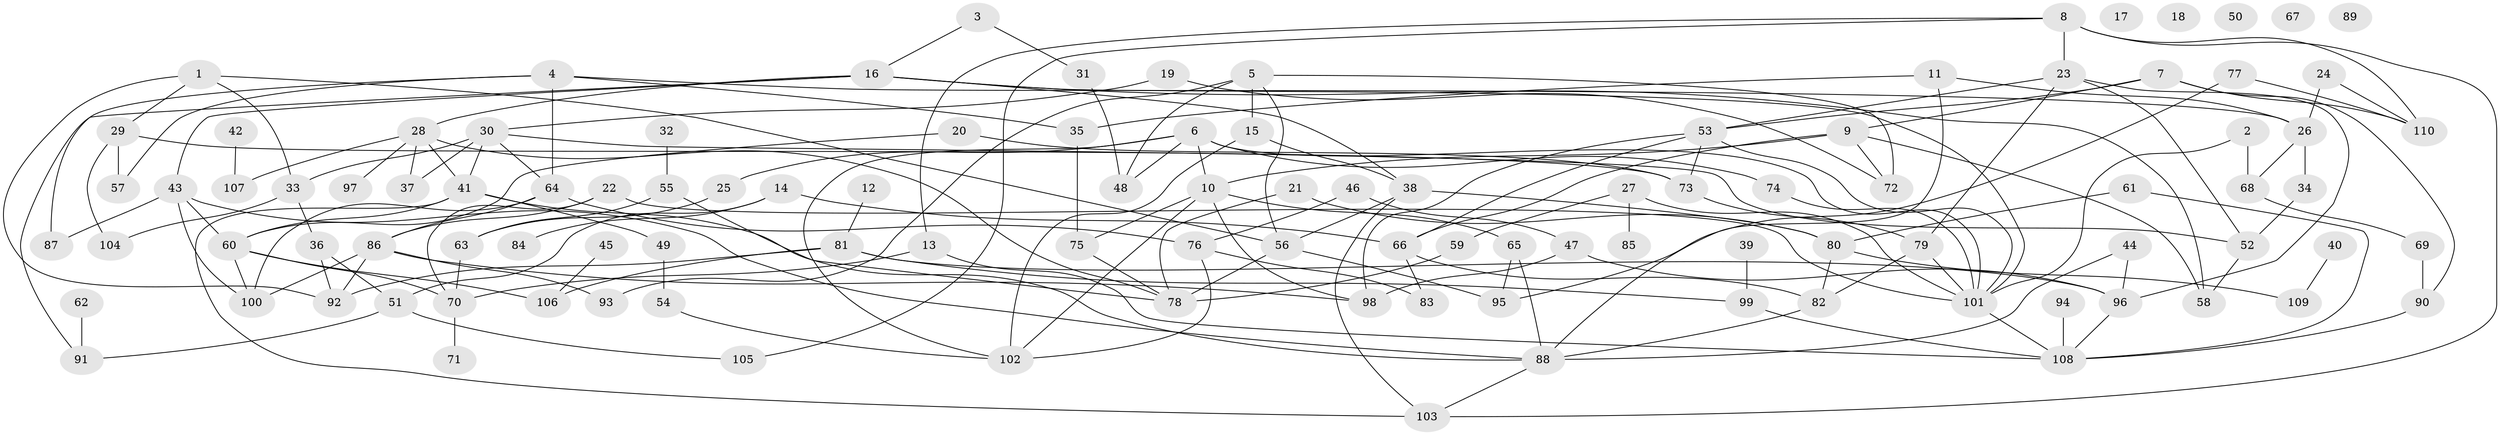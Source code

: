 // coarse degree distribution, {7: 0.06, 2: 0.24, 8: 0.08, 4: 0.16, 10: 0.04, 6: 0.08, 3: 0.1, 5: 0.1, 1: 0.08, 9: 0.04, 11: 0.02}
// Generated by graph-tools (version 1.1) at 2025/35/03/04/25 23:35:53]
// undirected, 110 vertices, 178 edges
graph export_dot {
  node [color=gray90,style=filled];
  1;
  2;
  3;
  4;
  5;
  6;
  7;
  8;
  9;
  10;
  11;
  12;
  13;
  14;
  15;
  16;
  17;
  18;
  19;
  20;
  21;
  22;
  23;
  24;
  25;
  26;
  27;
  28;
  29;
  30;
  31;
  32;
  33;
  34;
  35;
  36;
  37;
  38;
  39;
  40;
  41;
  42;
  43;
  44;
  45;
  46;
  47;
  48;
  49;
  50;
  51;
  52;
  53;
  54;
  55;
  56;
  57;
  58;
  59;
  60;
  61;
  62;
  63;
  64;
  65;
  66;
  67;
  68;
  69;
  70;
  71;
  72;
  73;
  74;
  75;
  76;
  77;
  78;
  79;
  80;
  81;
  82;
  83;
  84;
  85;
  86;
  87;
  88;
  89;
  90;
  91;
  92;
  93;
  94;
  95;
  96;
  97;
  98;
  99;
  100;
  101;
  102;
  103;
  104;
  105;
  106;
  107;
  108;
  109;
  110;
  1 -- 29;
  1 -- 33;
  1 -- 56;
  1 -- 92;
  2 -- 68;
  2 -- 101;
  3 -- 16;
  3 -- 31;
  4 -- 26;
  4 -- 35;
  4 -- 57;
  4 -- 64;
  4 -- 87;
  5 -- 15;
  5 -- 48;
  5 -- 56;
  5 -- 72;
  5 -- 93;
  6 -- 10;
  6 -- 25;
  6 -- 48;
  6 -- 74;
  6 -- 101;
  6 -- 102;
  7 -- 9;
  7 -- 53;
  7 -- 90;
  7 -- 110;
  8 -- 13;
  8 -- 23;
  8 -- 103;
  8 -- 105;
  8 -- 110;
  9 -- 10;
  9 -- 58;
  9 -- 66;
  9 -- 72;
  10 -- 65;
  10 -- 75;
  10 -- 98;
  10 -- 102;
  11 -- 26;
  11 -- 35;
  11 -- 88;
  12 -- 81;
  13 -- 70;
  13 -- 108;
  14 -- 51;
  14 -- 66;
  14 -- 84;
  15 -- 38;
  15 -- 102;
  16 -- 28;
  16 -- 38;
  16 -- 43;
  16 -- 58;
  16 -- 91;
  16 -- 101;
  19 -- 30;
  19 -- 72;
  20 -- 60;
  20 -- 73;
  21 -- 78;
  21 -- 80;
  22 -- 70;
  22 -- 86;
  22 -- 101;
  23 -- 52;
  23 -- 53;
  23 -- 79;
  23 -- 96;
  24 -- 26;
  24 -- 110;
  25 -- 63;
  26 -- 34;
  26 -- 68;
  27 -- 59;
  27 -- 85;
  27 -- 101;
  28 -- 37;
  28 -- 41;
  28 -- 78;
  28 -- 97;
  28 -- 107;
  29 -- 57;
  29 -- 73;
  29 -- 104;
  30 -- 33;
  30 -- 37;
  30 -- 41;
  30 -- 52;
  30 -- 64;
  31 -- 48;
  32 -- 55;
  33 -- 36;
  33 -- 104;
  34 -- 52;
  35 -- 75;
  36 -- 51;
  36 -- 92;
  38 -- 56;
  38 -- 80;
  38 -- 103;
  39 -- 99;
  40 -- 109;
  41 -- 49;
  41 -- 60;
  41 -- 78;
  41 -- 103;
  42 -- 107;
  43 -- 60;
  43 -- 87;
  43 -- 88;
  43 -- 100;
  44 -- 88;
  44 -- 96;
  45 -- 106;
  46 -- 47;
  46 -- 76;
  47 -- 96;
  47 -- 98;
  49 -- 54;
  51 -- 91;
  51 -- 105;
  52 -- 58;
  53 -- 66;
  53 -- 73;
  53 -- 98;
  53 -- 101;
  54 -- 102;
  55 -- 63;
  55 -- 88;
  56 -- 78;
  56 -- 95;
  59 -- 78;
  60 -- 70;
  60 -- 100;
  60 -- 106;
  61 -- 80;
  61 -- 108;
  62 -- 91;
  63 -- 70;
  64 -- 76;
  64 -- 86;
  64 -- 100;
  65 -- 88;
  65 -- 95;
  66 -- 82;
  66 -- 83;
  68 -- 69;
  69 -- 90;
  70 -- 71;
  73 -- 79;
  74 -- 101;
  75 -- 78;
  76 -- 83;
  76 -- 102;
  77 -- 95;
  77 -- 110;
  79 -- 82;
  79 -- 101;
  80 -- 82;
  80 -- 109;
  81 -- 92;
  81 -- 96;
  81 -- 99;
  81 -- 106;
  82 -- 88;
  86 -- 92;
  86 -- 93;
  86 -- 98;
  86 -- 100;
  88 -- 103;
  90 -- 108;
  94 -- 108;
  96 -- 108;
  99 -- 108;
  101 -- 108;
}
